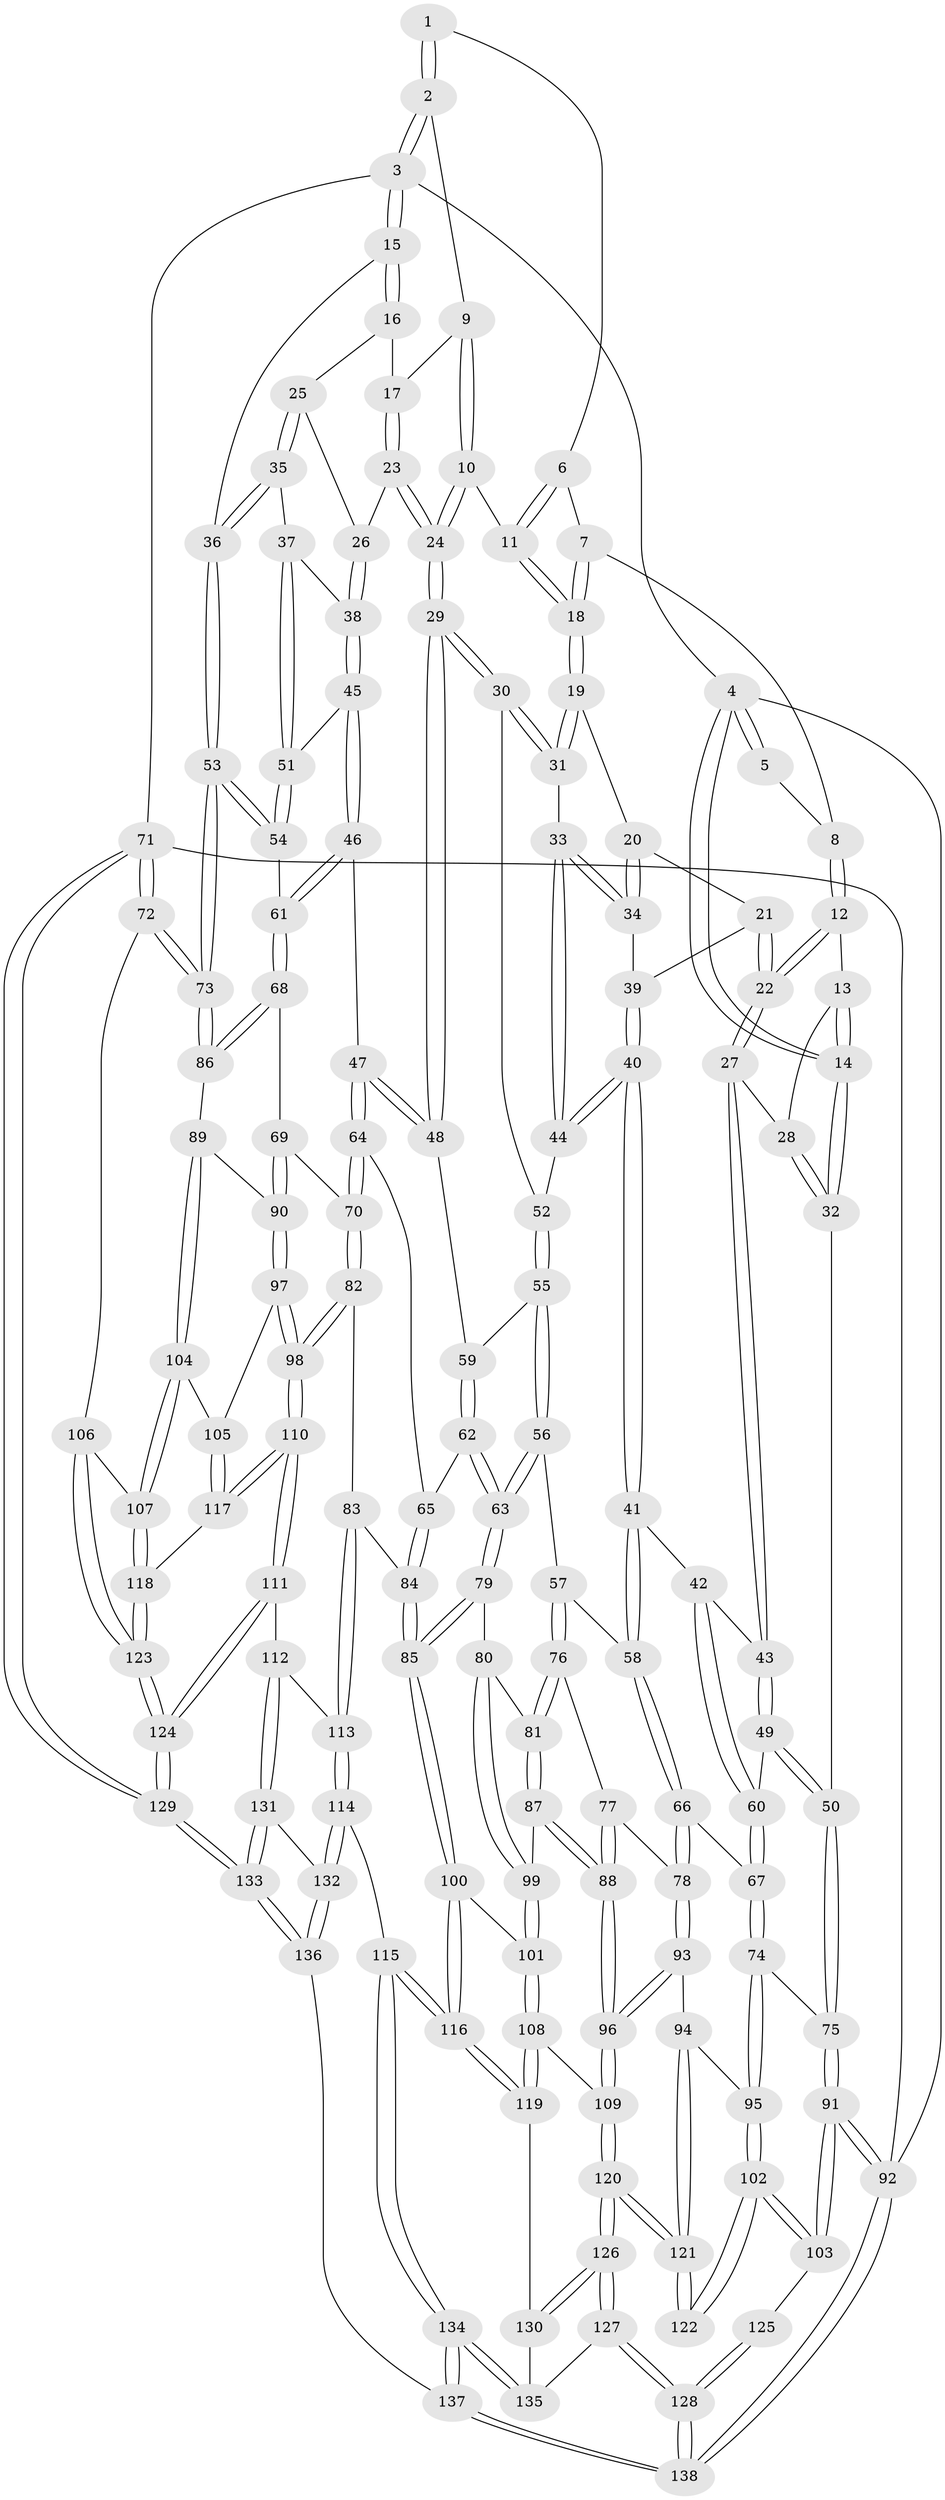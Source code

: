 // coarse degree distribution, {6: 0.017857142857142856, 3: 0.2857142857142857, 4: 0.5714285714285714, 2: 0.05357142857142857, 5: 0.07142857142857142}
// Generated by graph-tools (version 1.1) at 2025/38/03/04/25 23:38:30]
// undirected, 138 vertices, 342 edges
graph export_dot {
  node [color=gray90,style=filled];
  1 [pos="+0.5045665138770649+0"];
  2 [pos="+0.7348017359375228+0"];
  3 [pos="+1+0"];
  4 [pos="+0+0"];
  5 [pos="+0.1668684731357912+0"];
  6 [pos="+0.49781697649621365+0"];
  7 [pos="+0.34349554717192643+0.07886231145656467"];
  8 [pos="+0.2108812936478806+0"];
  9 [pos="+0.7335683345717717+0"];
  10 [pos="+0.5199235905803529+0.09181049696071894"];
  11 [pos="+0.502176678675861+0.06349247868767736"];
  12 [pos="+0.19030974999494774+0.0694339164560294"];
  13 [pos="+0.09362187342163905+0.09292184632302157"];
  14 [pos="+0+0"];
  15 [pos="+1+0"];
  16 [pos="+0.7955112557913979+0.0708071736788087"];
  17 [pos="+0.7342828157125624+0.02471443683262834"];
  18 [pos="+0.35887229071270954+0.12855726353538163"];
  19 [pos="+0.35269512759892313+0.14647303130573217"];
  20 [pos="+0.3401031465972156+0.15206705553378339"];
  21 [pos="+0.24883990575567216+0.1791225076446569"];
  22 [pos="+0.21232876918777574+0.1756224975407321"];
  23 [pos="+0.6714674008001017+0.15856615273326755"];
  24 [pos="+0.6048816846322691+0.23971904525597573"];
  25 [pos="+0.8807356507195093+0.160816503694631"];
  26 [pos="+0.8609544801076863+0.18198122133420705"];
  27 [pos="+0.16565513464826864+0.22158036759262492"];
  28 [pos="+0.07305089051085584+0.14942599283148336"];
  29 [pos="+0.6036908880996633+0.24687422361422218"];
  30 [pos="+0.5300207633261452+0.25004557910574454"];
  31 [pos="+0.4131650200578641+0.21140112528315358"];
  32 [pos="+0+0.15793842015541543"];
  33 [pos="+0.3492998698211428+0.2891903464041039"];
  34 [pos="+0.3339231108150868+0.2557727693039418"];
  35 [pos="+1+0.11656271944028315"];
  36 [pos="+1+0.027961282163458532"];
  37 [pos="+0.9008274485010159+0.2807695920220805"];
  38 [pos="+0.8326280704797618+0.25993972213465505"];
  39 [pos="+0.2680516111911568+0.2119119746505495"];
  40 [pos="+0.3145005669176273+0.3335667995687351"];
  41 [pos="+0.28138888247356564+0.38974385534291556"];
  42 [pos="+0.15459427318441785+0.30699403007837756"];
  43 [pos="+0.14068075829675236+0.2889861150369206"];
  44 [pos="+0.34237679681482197+0.31026378485458667"];
  45 [pos="+0.7888425155454085+0.2995581301192404"];
  46 [pos="+0.703748935465743+0.3431689245771343"];
  47 [pos="+0.6607504129605687+0.33923129253694634"];
  48 [pos="+0.6311635752235004+0.30501668947600497"];
  49 [pos="+0+0.31436319577658756"];
  50 [pos="+0+0.30834023341873307"];
  51 [pos="+0.948024701827719+0.36411719662827"];
  52 [pos="+0.4297754351141381+0.31944833105298864"];
  53 [pos="+1+0.46733265802861523"];
  54 [pos="+1+0.4273477624567572"];
  55 [pos="+0.41361861460356253+0.40914097691652873"];
  56 [pos="+0.3804338243621604+0.4375452932842787"];
  57 [pos="+0.3152493868352671+0.43567563432760104"];
  58 [pos="+0.28827414373966515+0.4119257575650283"];
  59 [pos="+0.4951985312420433+0.393174314850939"];
  60 [pos="+0.11592864345318435+0.4745877443665924"];
  61 [pos="+0.8316420160378228+0.44112655636798026"];
  62 [pos="+0.479442679834497+0.511121636972197"];
  63 [pos="+0.4675850661983717+0.5191172733346817"];
  64 [pos="+0.6563672007996104+0.36063204500226415"];
  65 [pos="+0.601472257779932+0.4705465391614893"];
  66 [pos="+0.12426789452264868+0.5269128145753952"];
  67 [pos="+0.12277219872233296+0.5267334416416024"];
  68 [pos="+0.8117007984403202+0.5431122390971285"];
  69 [pos="+0.8021771186036073+0.5547033507463986"];
  70 [pos="+0.7441475662178589+0.5726835944009164"];
  71 [pos="+1+1"];
  72 [pos="+1+0.6602510167842143"];
  73 [pos="+1+0.5249584483401006"];
  74 [pos="+0.11559922681836296+0.529777233757879"];
  75 [pos="+0+0.36791587115601343"];
  76 [pos="+0.3137246892298519+0.5207552305958796"];
  77 [pos="+0.24267047748727755+0.5718826822958565"];
  78 [pos="+0.17680316273958513+0.5712600376598075"];
  79 [pos="+0.4601539672289889+0.5727977073704307"];
  80 [pos="+0.4236573474060411+0.5840075561391715"];
  81 [pos="+0.34730258410949183+0.5732507875264076"];
  82 [pos="+0.7069590760014602+0.618932442021304"];
  83 [pos="+0.6330904838604561+0.6255394763652663"];
  84 [pos="+0.6220202121786205+0.6233610157096555"];
  85 [pos="+0.5428305251078132+0.6646974791242833"];
  86 [pos="+0.9894450111298301+0.5682173933269205"];
  87 [pos="+0.31322123811242203+0.6469955124501116"];
  88 [pos="+0.29571026696899927+0.6581995481025696"];
  89 [pos="+0.8838935001746716+0.6258964299737643"];
  90 [pos="+0.8376906052766808+0.6112339447806705"];
  91 [pos="+0+0.7859434831735236"];
  92 [pos="+0+1"];
  93 [pos="+0.1990232421471874+0.6755724225183218"];
  94 [pos="+0.08981989146163945+0.7070706170101758"];
  95 [pos="+0+0.694834190510536"];
  96 [pos="+0.2604398541117841+0.713297199078029"];
  97 [pos="+0.8094903456354563+0.6683938434115203"];
  98 [pos="+0.7556715717793908+0.6795637469367807"];
  99 [pos="+0.387902309327455+0.6690743624998596"];
  100 [pos="+0.540157880143351+0.6718106262106881"];
  101 [pos="+0.41264066380425707+0.7116701738129964"];
  102 [pos="+0+0.7455191156179249"];
  103 [pos="+0+0.785147385119362"];
  104 [pos="+0.873243360783072+0.687971375777553"];
  105 [pos="+0.8574108314963286+0.6925454938886988"];
  106 [pos="+1+0.7230096045372201"];
  107 [pos="+0.976141327886398+0.7429582291348816"];
  108 [pos="+0.39739310736938543+0.7386149698358243"];
  109 [pos="+0.28603634017444174+0.8272300994559035"];
  110 [pos="+0.7586171600169026+0.8181706290071091"];
  111 [pos="+0.744849688167741+0.8328638843310328"];
  112 [pos="+0.7160101736039792+0.8453395399621493"];
  113 [pos="+0.7101058317212771+0.8454579160036366"];
  114 [pos="+0.6164054986714858+0.8687886962238118"];
  115 [pos="+0.5885546268395487+0.8604424680513864"];
  116 [pos="+0.5604662441677858+0.8473019010351603"];
  117 [pos="+0.8084801860663776+0.8028262341515847"];
  118 [pos="+0.8976510153406937+0.804678840784201"];
  119 [pos="+0.554029496070842+0.8491092258107782"];
  120 [pos="+0.279656275220974+0.8578796544492877"];
  121 [pos="+0.23103576037936582+0.8437343156606746"];
  122 [pos="+0.14985932589344123+0.8426359014243917"];
  123 [pos="+0.9334084461833156+0.9231902454780313"];
  124 [pos="+0.943500781783657+1"];
  125 [pos="+0.07766707729399906+0.9085805402938391"];
  126 [pos="+0.2867535115591573+0.8780057436425859"];
  127 [pos="+0.2704519157053286+0.9564985067056077"];
  128 [pos="+0.22707668540754097+1"];
  129 [pos="+1+1"];
  130 [pos="+0.49335894372582545+0.8780786682544482"];
  131 [pos="+0.7875546304714507+1"];
  132 [pos="+0.6170154078082408+0.8740784514075356"];
  133 [pos="+0.8604006184548376+1"];
  134 [pos="+0.49089154894170406+1"];
  135 [pos="+0.4743767678251855+0.9854874095109107"];
  136 [pos="+0.6505668733358733+1"];
  137 [pos="+0.48858778999270436+1"];
  138 [pos="+0.2050414301176731+1"];
  1 -- 2;
  1 -- 2;
  1 -- 6;
  2 -- 3;
  2 -- 3;
  2 -- 9;
  3 -- 4;
  3 -- 15;
  3 -- 15;
  3 -- 71;
  4 -- 5;
  4 -- 5;
  4 -- 14;
  4 -- 14;
  4 -- 92;
  5 -- 8;
  6 -- 7;
  6 -- 11;
  6 -- 11;
  7 -- 8;
  7 -- 18;
  7 -- 18;
  8 -- 12;
  8 -- 12;
  9 -- 10;
  9 -- 10;
  9 -- 17;
  10 -- 11;
  10 -- 24;
  10 -- 24;
  11 -- 18;
  11 -- 18;
  12 -- 13;
  12 -- 22;
  12 -- 22;
  13 -- 14;
  13 -- 14;
  13 -- 28;
  14 -- 32;
  14 -- 32;
  15 -- 16;
  15 -- 16;
  15 -- 36;
  16 -- 17;
  16 -- 25;
  17 -- 23;
  17 -- 23;
  18 -- 19;
  18 -- 19;
  19 -- 20;
  19 -- 31;
  19 -- 31;
  20 -- 21;
  20 -- 34;
  20 -- 34;
  21 -- 22;
  21 -- 22;
  21 -- 39;
  22 -- 27;
  22 -- 27;
  23 -- 24;
  23 -- 24;
  23 -- 26;
  24 -- 29;
  24 -- 29;
  25 -- 26;
  25 -- 35;
  25 -- 35;
  26 -- 38;
  26 -- 38;
  27 -- 28;
  27 -- 43;
  27 -- 43;
  28 -- 32;
  28 -- 32;
  29 -- 30;
  29 -- 30;
  29 -- 48;
  29 -- 48;
  30 -- 31;
  30 -- 31;
  30 -- 52;
  31 -- 33;
  32 -- 50;
  33 -- 34;
  33 -- 34;
  33 -- 44;
  33 -- 44;
  34 -- 39;
  35 -- 36;
  35 -- 36;
  35 -- 37;
  36 -- 53;
  36 -- 53;
  37 -- 38;
  37 -- 51;
  37 -- 51;
  38 -- 45;
  38 -- 45;
  39 -- 40;
  39 -- 40;
  40 -- 41;
  40 -- 41;
  40 -- 44;
  40 -- 44;
  41 -- 42;
  41 -- 58;
  41 -- 58;
  42 -- 43;
  42 -- 60;
  42 -- 60;
  43 -- 49;
  43 -- 49;
  44 -- 52;
  45 -- 46;
  45 -- 46;
  45 -- 51;
  46 -- 47;
  46 -- 61;
  46 -- 61;
  47 -- 48;
  47 -- 48;
  47 -- 64;
  47 -- 64;
  48 -- 59;
  49 -- 50;
  49 -- 50;
  49 -- 60;
  50 -- 75;
  50 -- 75;
  51 -- 54;
  51 -- 54;
  52 -- 55;
  52 -- 55;
  53 -- 54;
  53 -- 54;
  53 -- 73;
  53 -- 73;
  54 -- 61;
  55 -- 56;
  55 -- 56;
  55 -- 59;
  56 -- 57;
  56 -- 63;
  56 -- 63;
  57 -- 58;
  57 -- 76;
  57 -- 76;
  58 -- 66;
  58 -- 66;
  59 -- 62;
  59 -- 62;
  60 -- 67;
  60 -- 67;
  61 -- 68;
  61 -- 68;
  62 -- 63;
  62 -- 63;
  62 -- 65;
  63 -- 79;
  63 -- 79;
  64 -- 65;
  64 -- 70;
  64 -- 70;
  65 -- 84;
  65 -- 84;
  66 -- 67;
  66 -- 78;
  66 -- 78;
  67 -- 74;
  67 -- 74;
  68 -- 69;
  68 -- 86;
  68 -- 86;
  69 -- 70;
  69 -- 90;
  69 -- 90;
  70 -- 82;
  70 -- 82;
  71 -- 72;
  71 -- 72;
  71 -- 129;
  71 -- 129;
  71 -- 92;
  72 -- 73;
  72 -- 73;
  72 -- 106;
  73 -- 86;
  73 -- 86;
  74 -- 75;
  74 -- 95;
  74 -- 95;
  75 -- 91;
  75 -- 91;
  76 -- 77;
  76 -- 81;
  76 -- 81;
  77 -- 78;
  77 -- 88;
  77 -- 88;
  78 -- 93;
  78 -- 93;
  79 -- 80;
  79 -- 85;
  79 -- 85;
  80 -- 81;
  80 -- 99;
  80 -- 99;
  81 -- 87;
  81 -- 87;
  82 -- 83;
  82 -- 98;
  82 -- 98;
  83 -- 84;
  83 -- 113;
  83 -- 113;
  84 -- 85;
  84 -- 85;
  85 -- 100;
  85 -- 100;
  86 -- 89;
  87 -- 88;
  87 -- 88;
  87 -- 99;
  88 -- 96;
  88 -- 96;
  89 -- 90;
  89 -- 104;
  89 -- 104;
  90 -- 97;
  90 -- 97;
  91 -- 92;
  91 -- 92;
  91 -- 103;
  91 -- 103;
  92 -- 138;
  92 -- 138;
  93 -- 94;
  93 -- 96;
  93 -- 96;
  94 -- 95;
  94 -- 121;
  94 -- 121;
  95 -- 102;
  95 -- 102;
  96 -- 109;
  96 -- 109;
  97 -- 98;
  97 -- 98;
  97 -- 105;
  98 -- 110;
  98 -- 110;
  99 -- 101;
  99 -- 101;
  100 -- 101;
  100 -- 116;
  100 -- 116;
  101 -- 108;
  101 -- 108;
  102 -- 103;
  102 -- 103;
  102 -- 122;
  102 -- 122;
  103 -- 125;
  104 -- 105;
  104 -- 107;
  104 -- 107;
  105 -- 117;
  105 -- 117;
  106 -- 107;
  106 -- 123;
  106 -- 123;
  107 -- 118;
  107 -- 118;
  108 -- 109;
  108 -- 119;
  108 -- 119;
  109 -- 120;
  109 -- 120;
  110 -- 111;
  110 -- 111;
  110 -- 117;
  110 -- 117;
  111 -- 112;
  111 -- 124;
  111 -- 124;
  112 -- 113;
  112 -- 131;
  112 -- 131;
  113 -- 114;
  113 -- 114;
  114 -- 115;
  114 -- 132;
  114 -- 132;
  115 -- 116;
  115 -- 116;
  115 -- 134;
  115 -- 134;
  116 -- 119;
  116 -- 119;
  117 -- 118;
  118 -- 123;
  118 -- 123;
  119 -- 130;
  120 -- 121;
  120 -- 121;
  120 -- 126;
  120 -- 126;
  121 -- 122;
  121 -- 122;
  123 -- 124;
  123 -- 124;
  124 -- 129;
  124 -- 129;
  125 -- 128;
  125 -- 128;
  126 -- 127;
  126 -- 127;
  126 -- 130;
  126 -- 130;
  127 -- 128;
  127 -- 128;
  127 -- 135;
  128 -- 138;
  128 -- 138;
  129 -- 133;
  129 -- 133;
  130 -- 135;
  131 -- 132;
  131 -- 133;
  131 -- 133;
  132 -- 136;
  132 -- 136;
  133 -- 136;
  133 -- 136;
  134 -- 135;
  134 -- 135;
  134 -- 137;
  134 -- 137;
  136 -- 137;
  137 -- 138;
  137 -- 138;
}
